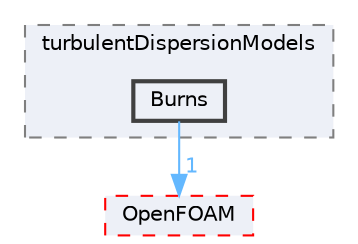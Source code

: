 digraph "src/phaseSystemModels/reactingEuler/multiphaseSystem/interfacialModels/turbulentDispersionModels/Burns"
{
 // LATEX_PDF_SIZE
  bgcolor="transparent";
  edge [fontname=Helvetica,fontsize=10,labelfontname=Helvetica,labelfontsize=10];
  node [fontname=Helvetica,fontsize=10,shape=box,height=0.2,width=0.4];
  compound=true
  subgraph clusterdir_27aaf0f4bdd74b74fd31a2c28f784bf5 {
    graph [ bgcolor="#edf0f7", pencolor="grey50", label="turbulentDispersionModels", fontname=Helvetica,fontsize=10 style="filled,dashed", URL="dir_27aaf0f4bdd74b74fd31a2c28f784bf5.html",tooltip=""]
  dir_94e810637d3a30fb6c87a16a014fb953 [label="Burns", fillcolor="#edf0f7", color="grey25", style="filled,bold", URL="dir_94e810637d3a30fb6c87a16a014fb953.html",tooltip=""];
  }
  dir_c5473ff19b20e6ec4dfe5c310b3778a8 [label="OpenFOAM", fillcolor="#edf0f7", color="red", style="filled,dashed", URL="dir_c5473ff19b20e6ec4dfe5c310b3778a8.html",tooltip=""];
  dir_94e810637d3a30fb6c87a16a014fb953->dir_c5473ff19b20e6ec4dfe5c310b3778a8 [headlabel="1", labeldistance=1.5 headhref="dir_000364_002695.html" href="dir_000364_002695.html" color="steelblue1" fontcolor="steelblue1"];
}
